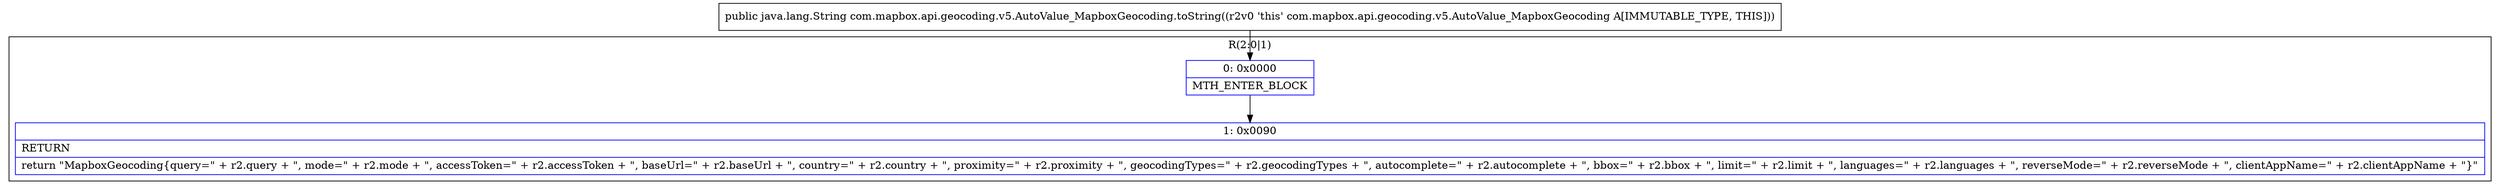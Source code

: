 digraph "CFG forcom.mapbox.api.geocoding.v5.AutoValue_MapboxGeocoding.toString()Ljava\/lang\/String;" {
subgraph cluster_Region_2096545516 {
label = "R(2:0|1)";
node [shape=record,color=blue];
Node_0 [shape=record,label="{0\:\ 0x0000|MTH_ENTER_BLOCK\l}"];
Node_1 [shape=record,label="{1\:\ 0x0090|RETURN\l|return \"MapboxGeocoding\{query=\" + r2.query + \", mode=\" + r2.mode + \", accessToken=\" + r2.accessToken + \", baseUrl=\" + r2.baseUrl + \", country=\" + r2.country + \", proximity=\" + r2.proximity + \", geocodingTypes=\" + r2.geocodingTypes + \", autocomplete=\" + r2.autocomplete + \", bbox=\" + r2.bbox + \", limit=\" + r2.limit + \", languages=\" + r2.languages + \", reverseMode=\" + r2.reverseMode + \", clientAppName=\" + r2.clientAppName + \"\}\"\l}"];
}
MethodNode[shape=record,label="{public java.lang.String com.mapbox.api.geocoding.v5.AutoValue_MapboxGeocoding.toString((r2v0 'this' com.mapbox.api.geocoding.v5.AutoValue_MapboxGeocoding A[IMMUTABLE_TYPE, THIS])) }"];
MethodNode -> Node_0;
Node_0 -> Node_1;
}

